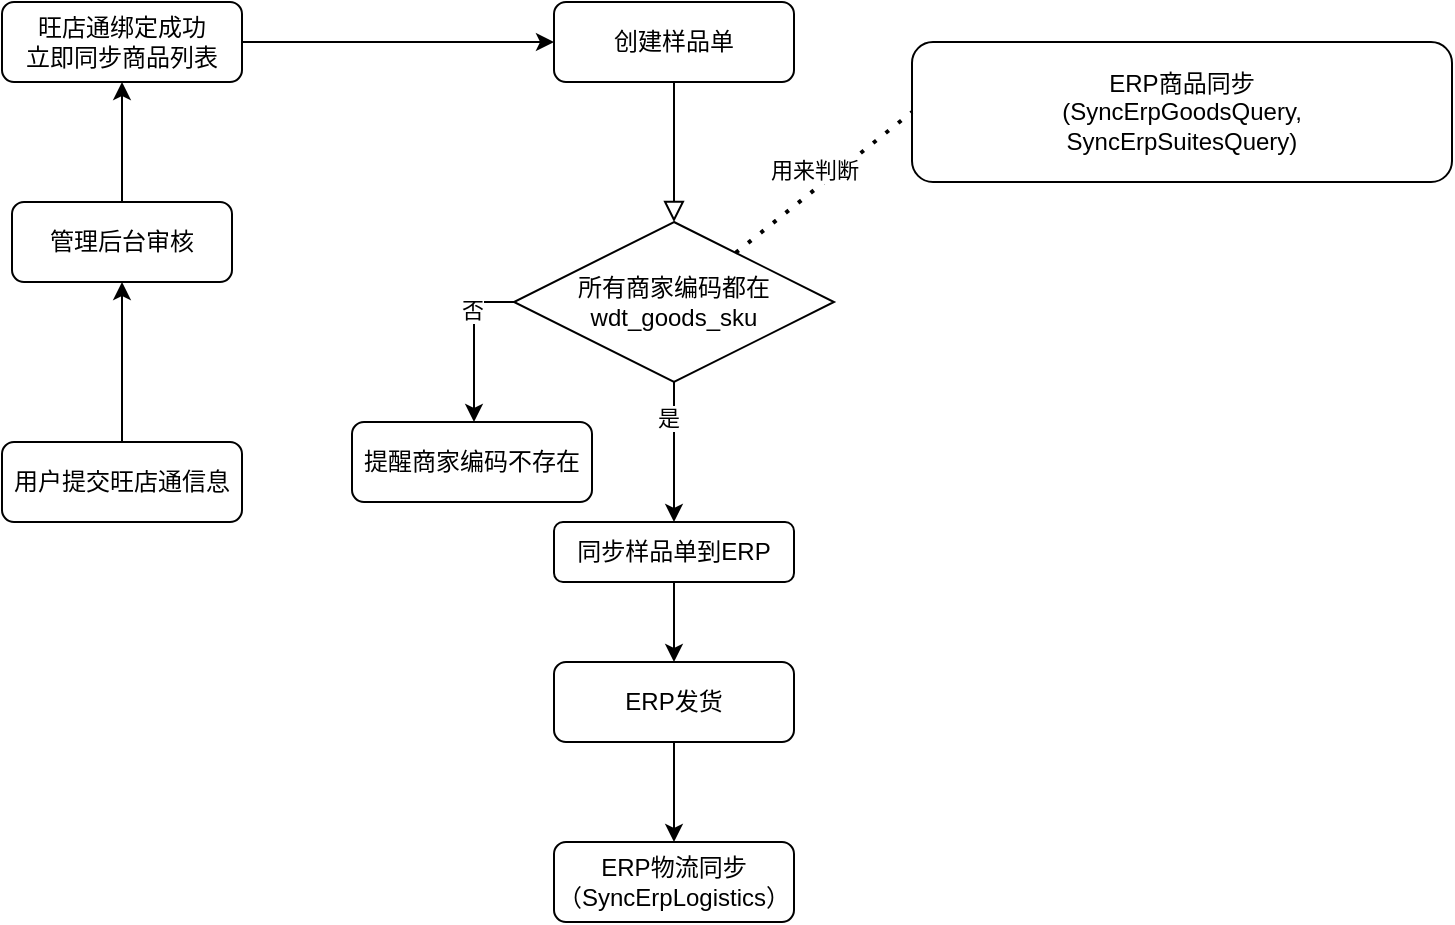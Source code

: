 <mxfile version="21.5.2" type="github">
  <diagram id="C5RBs43oDa-KdzZeNtuy" name="Page-1">
    <mxGraphModel dx="1050" dy="541" grid="1" gridSize="10" guides="1" tooltips="1" connect="1" arrows="1" fold="1" page="1" pageScale="1" pageWidth="827" pageHeight="1169" math="0" shadow="0">
      <root>
        <mxCell id="WIyWlLk6GJQsqaUBKTNV-0" />
        <mxCell id="WIyWlLk6GJQsqaUBKTNV-1" parent="WIyWlLk6GJQsqaUBKTNV-0" />
        <mxCell id="WIyWlLk6GJQsqaUBKTNV-2" value="" style="rounded=0;html=1;jettySize=auto;orthogonalLoop=1;fontSize=11;endArrow=block;endFill=0;endSize=8;strokeWidth=1;shadow=0;labelBackgroundColor=none;edgeStyle=orthogonalEdgeStyle;entryX=0.5;entryY=0;entryDx=0;entryDy=0;" parent="WIyWlLk6GJQsqaUBKTNV-1" source="WIyWlLk6GJQsqaUBKTNV-3" target="2NnlYcK8RHruVCA3qUOZ-2" edge="1">
          <mxGeometry relative="1" as="geometry">
            <mxPoint x="451" y="190" as="targetPoint" />
          </mxGeometry>
        </mxCell>
        <mxCell id="WIyWlLk6GJQsqaUBKTNV-3" value="创建样品单" style="rounded=1;whiteSpace=wrap;html=1;fontSize=12;glass=0;strokeWidth=1;shadow=0;" parent="WIyWlLk6GJQsqaUBKTNV-1" vertex="1">
          <mxGeometry x="351" y="80" width="120" height="40" as="geometry" />
        </mxCell>
        <mxCell id="2NnlYcK8RHruVCA3qUOZ-18" style="edgeStyle=orthogonalEdgeStyle;rounded=0;orthogonalLoop=1;jettySize=auto;html=1;entryX=0.5;entryY=0;entryDx=0;entryDy=0;" edge="1" parent="WIyWlLk6GJQsqaUBKTNV-1" source="WIyWlLk6GJQsqaUBKTNV-11" target="2NnlYcK8RHruVCA3qUOZ-17">
          <mxGeometry relative="1" as="geometry" />
        </mxCell>
        <mxCell id="WIyWlLk6GJQsqaUBKTNV-11" value="ERP发货" style="rounded=1;whiteSpace=wrap;html=1;fontSize=12;glass=0;strokeWidth=1;shadow=0;" parent="WIyWlLk6GJQsqaUBKTNV-1" vertex="1">
          <mxGeometry x="351" y="410" width="120" height="40" as="geometry" />
        </mxCell>
        <mxCell id="2NnlYcK8RHruVCA3qUOZ-0" value="ERP商品同步&lt;br&gt;(SyncErpGoodsQuery,&lt;br&gt;SyncErpSuitesQuery)" style="rounded=1;whiteSpace=wrap;html=1;fontSize=12;glass=0;strokeWidth=1;shadow=0;" vertex="1" parent="WIyWlLk6GJQsqaUBKTNV-1">
          <mxGeometry x="530" y="100" width="270" height="70" as="geometry" />
        </mxCell>
        <mxCell id="2NnlYcK8RHruVCA3qUOZ-21" style="edgeStyle=orthogonalEdgeStyle;rounded=0;orthogonalLoop=1;jettySize=auto;html=1;entryX=0.5;entryY=0;entryDx=0;entryDy=0;" edge="1" parent="WIyWlLk6GJQsqaUBKTNV-1" source="2NnlYcK8RHruVCA3qUOZ-1" target="WIyWlLk6GJQsqaUBKTNV-11">
          <mxGeometry relative="1" as="geometry" />
        </mxCell>
        <mxCell id="2NnlYcK8RHruVCA3qUOZ-1" value="同步样品单到ERP" style="rounded=1;whiteSpace=wrap;html=1;fontSize=12;glass=0;strokeWidth=1;shadow=0;" vertex="1" parent="WIyWlLk6GJQsqaUBKTNV-1">
          <mxGeometry x="351" y="340" width="120" height="30" as="geometry" />
        </mxCell>
        <mxCell id="2NnlYcK8RHruVCA3qUOZ-4" style="edgeStyle=orthogonalEdgeStyle;rounded=0;orthogonalLoop=1;jettySize=auto;html=1;exitX=0.5;exitY=1;exitDx=0;exitDy=0;entryX=0.5;entryY=0;entryDx=0;entryDy=0;" edge="1" parent="WIyWlLk6GJQsqaUBKTNV-1" source="2NnlYcK8RHruVCA3qUOZ-2" target="2NnlYcK8RHruVCA3qUOZ-1">
          <mxGeometry relative="1" as="geometry">
            <mxPoint x="411" y="310" as="targetPoint" />
          </mxGeometry>
        </mxCell>
        <mxCell id="2NnlYcK8RHruVCA3qUOZ-6" value="是" style="edgeLabel;html=1;align=center;verticalAlign=middle;resizable=0;points=[];" vertex="1" connectable="0" parent="2NnlYcK8RHruVCA3qUOZ-4">
          <mxGeometry x="-0.506" y="-3" relative="1" as="geometry">
            <mxPoint as="offset" />
          </mxGeometry>
        </mxCell>
        <mxCell id="2NnlYcK8RHruVCA3qUOZ-11" style="edgeStyle=orthogonalEdgeStyle;rounded=0;orthogonalLoop=1;jettySize=auto;html=1;exitX=0;exitY=0.5;exitDx=0;exitDy=0;entryX=0.508;entryY=0;entryDx=0;entryDy=0;entryPerimeter=0;" edge="1" parent="WIyWlLk6GJQsqaUBKTNV-1" source="2NnlYcK8RHruVCA3qUOZ-2">
          <mxGeometry relative="1" as="geometry">
            <mxPoint x="310.96" y="290" as="targetPoint" />
          </mxGeometry>
        </mxCell>
        <mxCell id="2NnlYcK8RHruVCA3qUOZ-13" value="否" style="edgeLabel;html=1;align=center;verticalAlign=middle;resizable=0;points=[];" vertex="1" connectable="0" parent="2NnlYcK8RHruVCA3qUOZ-11">
          <mxGeometry x="-0.425" y="-1" relative="1" as="geometry">
            <mxPoint as="offset" />
          </mxGeometry>
        </mxCell>
        <mxCell id="2NnlYcK8RHruVCA3qUOZ-2" value="所有商家编码都在wdt_goods_sku" style="rhombus;whiteSpace=wrap;html=1;" vertex="1" parent="WIyWlLk6GJQsqaUBKTNV-1">
          <mxGeometry x="331" y="190" width="160" height="80" as="geometry" />
        </mxCell>
        <mxCell id="2NnlYcK8RHruVCA3qUOZ-9" value="提醒商家编码不存在" style="rounded=1;whiteSpace=wrap;html=1;fontSize=12;glass=0;strokeWidth=1;shadow=0;" vertex="1" parent="WIyWlLk6GJQsqaUBKTNV-1">
          <mxGeometry x="250" y="290" width="120" height="40" as="geometry" />
        </mxCell>
        <mxCell id="2NnlYcK8RHruVCA3qUOZ-15" value="" style="endArrow=none;dashed=1;html=1;dashPattern=1 3;strokeWidth=2;rounded=0;entryX=0;entryY=0.5;entryDx=0;entryDy=0;" edge="1" parent="WIyWlLk6GJQsqaUBKTNV-1" source="2NnlYcK8RHruVCA3qUOZ-2" target="2NnlYcK8RHruVCA3qUOZ-0">
          <mxGeometry width="50" height="50" relative="1" as="geometry">
            <mxPoint x="390" y="310" as="sourcePoint" />
            <mxPoint x="490" y="100" as="targetPoint" />
          </mxGeometry>
        </mxCell>
        <mxCell id="2NnlYcK8RHruVCA3qUOZ-16" value="用来判断" style="edgeLabel;html=1;align=center;verticalAlign=middle;resizable=0;points=[];" vertex="1" connectable="0" parent="2NnlYcK8RHruVCA3qUOZ-15">
          <mxGeometry x="-0.003" y="8" relative="1" as="geometry">
            <mxPoint as="offset" />
          </mxGeometry>
        </mxCell>
        <mxCell id="2NnlYcK8RHruVCA3qUOZ-17" value="ERP物流同步&lt;br style=&quot;border-color: var(--border-color);&quot;&gt;（SyncErpLogistics）" style="rounded=1;whiteSpace=wrap;html=1;fontSize=12;glass=0;strokeWidth=1;shadow=0;" vertex="1" parent="WIyWlLk6GJQsqaUBKTNV-1">
          <mxGeometry x="351" y="500" width="120" height="40" as="geometry" />
        </mxCell>
        <mxCell id="2NnlYcK8RHruVCA3qUOZ-30" style="edgeStyle=orthogonalEdgeStyle;rounded=0;orthogonalLoop=1;jettySize=auto;html=1;entryX=0.5;entryY=1;entryDx=0;entryDy=0;" edge="1" parent="WIyWlLk6GJQsqaUBKTNV-1" source="2NnlYcK8RHruVCA3qUOZ-24" target="2NnlYcK8RHruVCA3qUOZ-25">
          <mxGeometry relative="1" as="geometry">
            <mxPoint x="140" y="230" as="targetPoint" />
          </mxGeometry>
        </mxCell>
        <mxCell id="2NnlYcK8RHruVCA3qUOZ-24" value="用户提交旺店通信息" style="rounded=1;whiteSpace=wrap;html=1;fontSize=12;glass=0;strokeWidth=1;shadow=0;" vertex="1" parent="WIyWlLk6GJQsqaUBKTNV-1">
          <mxGeometry x="75" y="300" width="120" height="40" as="geometry" />
        </mxCell>
        <mxCell id="2NnlYcK8RHruVCA3qUOZ-31" style="edgeStyle=orthogonalEdgeStyle;rounded=0;orthogonalLoop=1;jettySize=auto;html=1;entryX=0.5;entryY=1;entryDx=0;entryDy=0;" edge="1" parent="WIyWlLk6GJQsqaUBKTNV-1" source="2NnlYcK8RHruVCA3qUOZ-25" target="2NnlYcK8RHruVCA3qUOZ-27">
          <mxGeometry relative="1" as="geometry" />
        </mxCell>
        <mxCell id="2NnlYcK8RHruVCA3qUOZ-25" value="管理后台审核" style="rounded=1;whiteSpace=wrap;html=1;fontSize=12;glass=0;strokeWidth=1;shadow=0;" vertex="1" parent="WIyWlLk6GJQsqaUBKTNV-1">
          <mxGeometry x="80" y="180" width="110" height="40" as="geometry" />
        </mxCell>
        <mxCell id="2NnlYcK8RHruVCA3qUOZ-32" style="edgeStyle=orthogonalEdgeStyle;rounded=0;orthogonalLoop=1;jettySize=auto;html=1;entryX=0;entryY=0.5;entryDx=0;entryDy=0;" edge="1" parent="WIyWlLk6GJQsqaUBKTNV-1" source="2NnlYcK8RHruVCA3qUOZ-27" target="WIyWlLk6GJQsqaUBKTNV-3">
          <mxGeometry relative="1" as="geometry" />
        </mxCell>
        <mxCell id="2NnlYcK8RHruVCA3qUOZ-27" value="旺店通绑定成功&lt;br&gt;立即同步商品列表" style="rounded=1;whiteSpace=wrap;html=1;fontSize=12;glass=0;strokeWidth=1;shadow=0;" vertex="1" parent="WIyWlLk6GJQsqaUBKTNV-1">
          <mxGeometry x="75" y="80" width="120" height="40" as="geometry" />
        </mxCell>
      </root>
    </mxGraphModel>
  </diagram>
</mxfile>

